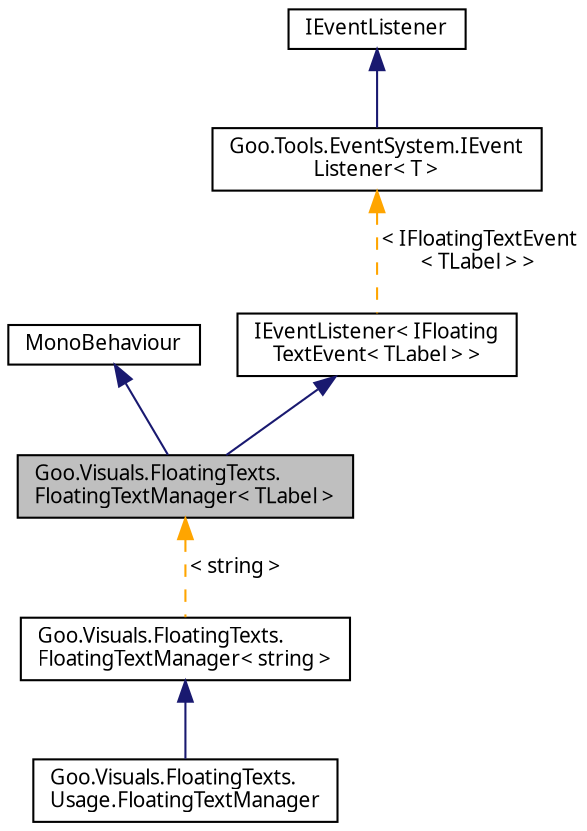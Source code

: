 digraph "Goo.Visuals.FloatingTexts.FloatingTextManager&lt; TLabel &gt;"
{
 // LATEX_PDF_SIZE
  edge [fontname="Calibrii",fontsize="10",labelfontname="Calibrii",labelfontsize="10"];
  node [fontname="Calibrii",fontsize="10",shape=record];
  Node1 [label="Goo.Visuals.FloatingTexts.\lFloatingTextManager\< TLabel \>",height=0.2,width=0.4,color="black", fillcolor="grey75", style="filled", fontcolor="black",tooltip=" "];
  Node2 -> Node1 [dir="back",color="midnightblue",fontsize="10",style="solid",fontname="Calibrii"];
  Node2 [label="MonoBehaviour",height=0.2,width=0.4,color="black", fillcolor="white", style="filled",tooltip=" "];
  Node3 -> Node1 [dir="back",color="midnightblue",fontsize="10",style="solid",fontname="Calibrii"];
  Node3 [label="IEventListener\< IFloating\lTextEvent\< TLabel \> \>",height=0.2,width=0.4,color="black", fillcolor="white", style="filled",URL="$dd/d13/interfaceGoo_1_1Tools_1_1EventSystem_1_1IEventListener.html",tooltip=" "];
  Node4 -> Node3 [dir="back",color="orange",fontsize="10",style="dashed",label=" \< IFloatingTextEvent\l\< TLabel \> \>" ,fontname="Calibrii"];
  Node4 [label="Goo.Tools.EventSystem.IEvent\lListener\< T \>",height=0.2,width=0.4,color="black", fillcolor="white", style="filled",URL="$dd/d13/interfaceGoo_1_1Tools_1_1EventSystem_1_1IEventListener.html",tooltip=" "];
  Node5 -> Node4 [dir="back",color="midnightblue",fontsize="10",style="solid",fontname="Calibrii"];
  Node5 [label="IEventListener",height=0.2,width=0.4,color="black", fillcolor="white", style="filled",tooltip=" "];
  Node1 -> Node6 [dir="back",color="orange",fontsize="10",style="dashed",label=" \< string \>" ,fontname="Calibrii"];
  Node6 [label="Goo.Visuals.FloatingTexts.\lFloatingTextManager\< string \>",height=0.2,width=0.4,color="black", fillcolor="white", style="filled",URL="$d7/d2f/classGoo_1_1Visuals_1_1FloatingTexts_1_1FloatingTextManager.html",tooltip=" "];
  Node6 -> Node7 [dir="back",color="midnightblue",fontsize="10",style="solid",fontname="Calibrii"];
  Node7 [label="Goo.Visuals.FloatingTexts.\lUsage.FloatingTextManager",height=0.2,width=0.4,color="black", fillcolor="white", style="filled",URL="$db/dcc/classGoo_1_1Visuals_1_1FloatingTexts_1_1Usage_1_1FloatingTextManager.html",tooltip=" "];
}
